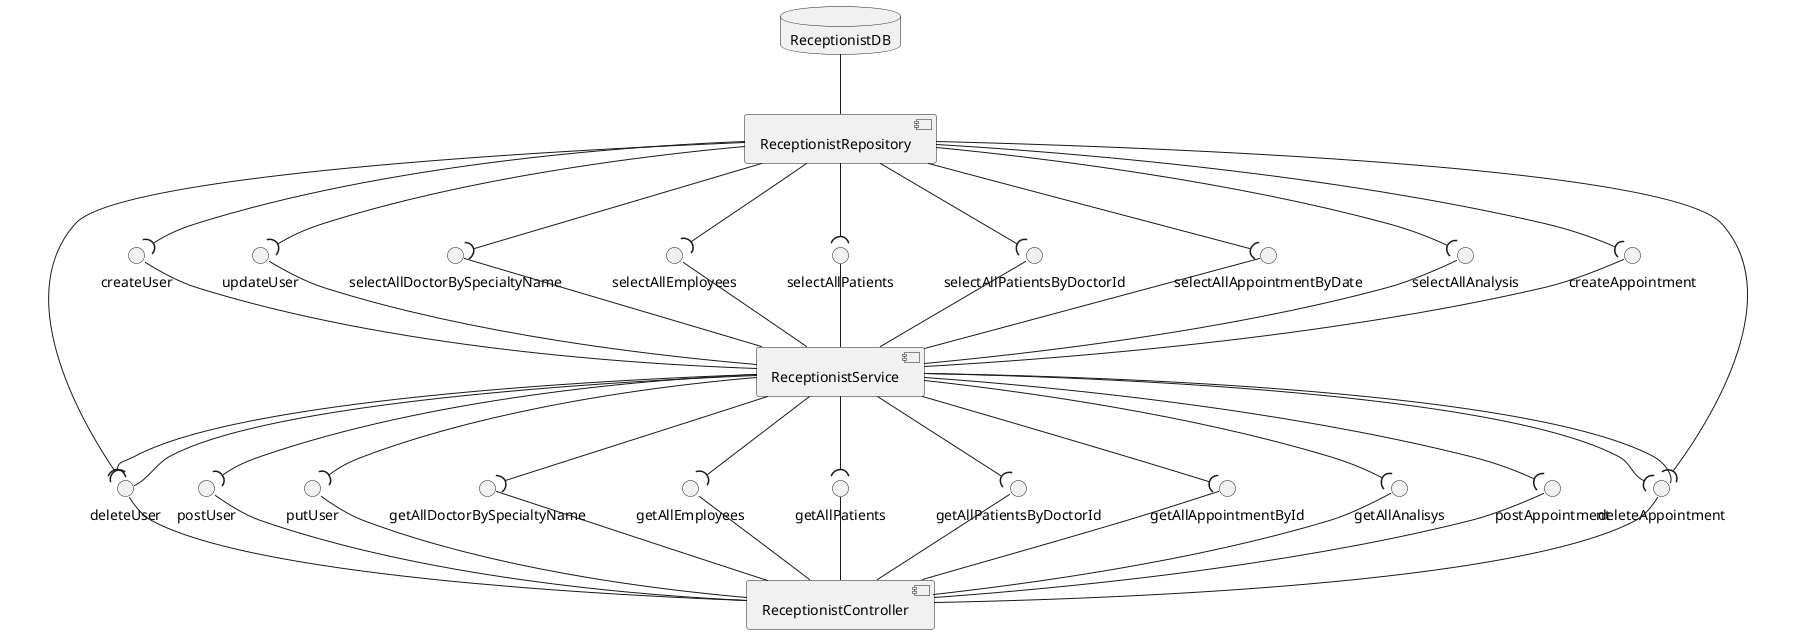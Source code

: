 @startuml

database "ReceptionistDB"

ReceptionistDB -- [ReceptionistRepository]

[ReceptionistRepository] --(createUser
[ReceptionistRepository] --(updateUser
[ReceptionistRepository] --(deleteUser
[ReceptionistRepository] --(selectAllDoctorBySpecialtyName
[ReceptionistRepository] --(selectAllEmployees
[ReceptionistRepository] --(selectAllPatients
[ReceptionistRepository] --(selectAllPatientsByDoctorId
[ReceptionistRepository] --(selectAllAppointmentByDate
[ReceptionistRepository] --(selectAllAnalysis
[ReceptionistRepository] --(createAppointment
[ReceptionistRepository] --(deleteAppointment

createUser -- [ReceptionistService]
updateUser -- [ReceptionistService] 
deleteUser -- [ReceptionistService]
selectAllDoctorBySpecialtyName -- [ReceptionistService]
selectAllEmployees -- [ReceptionistService]
selectAllPatients -- [ReceptionistService]
selectAllPatientsByDoctorId -- [ReceptionistService]
selectAllAppointmentByDate -- [ReceptionistService]
selectAllAnalysis -- [ReceptionistService]
createAppointment -- [ReceptionistService]
deleteAppointment -- [ReceptionistService]

[ReceptionistService] --(postUser
[ReceptionistService] --(putUser
[ReceptionistService] --(deleteUser
[ReceptionistService] --(getAllDoctorBySpecialtyName
[ReceptionistService] --(getAllEmployees
[ReceptionistService] --(getAllPatients
[ReceptionistService] --(getAllPatientsByDoctorId
[ReceptionistService] --(getAllAppointmentById
[ReceptionistService] --(getAllAnalisys
[ReceptionistService] --(postAppointment
[ReceptionistService] --(deleteAppointment

postUser -- [ReceptionistController]
putUser -- [ReceptionistController]
deleteUser -- [ReceptionistController]
getAllDoctorBySpecialtyName -- [ReceptionistController]
getAllEmployees -- [ReceptionistController]
getAllPatients -- [ReceptionistController]
getAllPatientsByDoctorId -- [ReceptionistController]
getAllAppointmentById -- [ReceptionistController]
getAllAnalisys -- [ReceptionistController]
postAppointment -- [ReceptionistController]
deleteAppointment -- [ReceptionistController]

@enduml